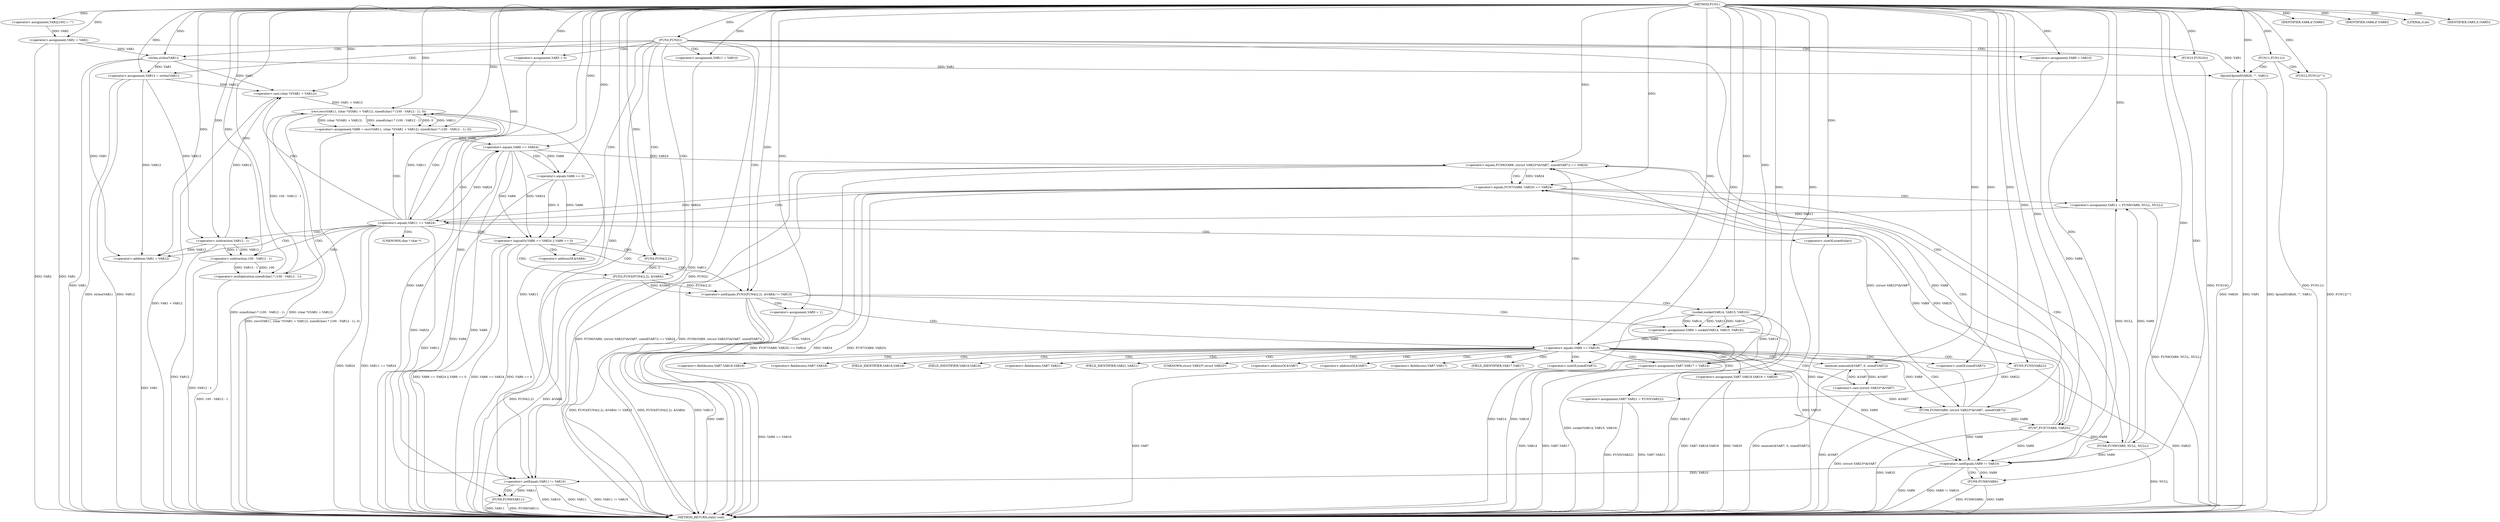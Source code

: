 digraph FUN1 {  
"1000100" [label = "(METHOD,FUN1)" ]
"1000284" [label = "(METHOD_RETURN,static void)" ]
"1000104" [label = "(<operator>.assignment,VAR2[100] = \"\")" ]
"1000107" [label = "(<operator>.assignment,VAR1 = VAR2)" ]
"1000111" [label = "(FUN2,FUN2())" ]
"1000116" [label = "(<operator>.assignment,VAR5 = 0)" ]
"1000123" [label = "(<operator>.assignment,VAR9 = VAR10)" ]
"1000127" [label = "(<operator>.assignment,VAR11 = VAR10)" ]
"1000131" [label = "(<operator>.assignment,VAR12 = strlen(VAR1))" ]
"1000133" [label = "(strlen,strlen(VAR1))" ]
"1000138" [label = "(<operator>.notEquals,FUN3(FUN4(2,2), &VAR4) != VAR13)" ]
"1000139" [label = "(FUN3,FUN3(FUN4(2,2), &VAR4))" ]
"1000140" [label = "(FUN4,FUN4(2,2))" ]
"1000148" [label = "(<operator>.assignment,VAR5 = 1)" ]
"1000151" [label = "(<operator>.assignment,VAR9 = socket(VAR14, VAR15, VAR16))" ]
"1000153" [label = "(socket,socket(VAR14, VAR15, VAR16))" ]
"1000158" [label = "(<operator>.equals,VAR9 == VAR10)" ]
"1000163" [label = "(memset,memset(&VAR7, 0, sizeof(VAR7)))" ]
"1000167" [label = "(<operator>.sizeOf,sizeof(VAR7))" ]
"1000169" [label = "(<operator>.assignment,VAR7.VAR17 = VAR14)" ]
"1000174" [label = "(<operator>.assignment,VAR7.VAR18.VAR19 = VAR20)" ]
"1000181" [label = "(<operator>.assignment,VAR7.VAR21 = FUN5(VAR22))" ]
"1000185" [label = "(FUN5,FUN5(VAR22))" ]
"1000188" [label = "(<operator>.equals,FUN6(VAR9, (struct VAR23*)&VAR7, sizeof(VAR7)) == VAR24)" ]
"1000189" [label = "(FUN6,FUN6(VAR9, (struct VAR23*)&VAR7, sizeof(VAR7)))" ]
"1000191" [label = "(<operator>.cast,(struct VAR23*)&VAR7)" ]
"1000195" [label = "(<operator>.sizeOf,sizeof(VAR7))" ]
"1000201" [label = "(<operator>.equals,FUN7(VAR9, VAR25) == VAR24)" ]
"1000202" [label = "(FUN7,FUN7(VAR9, VAR25))" ]
"1000208" [label = "(<operator>.assignment,VAR11 = FUN8(VAR9, NULL, NULL))" ]
"1000210" [label = "(FUN8,FUN8(VAR9, NULL, NULL))" ]
"1000215" [label = "(<operator>.equals,VAR11 == VAR24)" ]
"1000220" [label = "(<operator>.assignment,VAR6 = recv(VAR11, (char *)(VAR1 + VAR12), sizeof(char) * (100 - VAR12 - 1), 0))" ]
"1000222" [label = "(recv,recv(VAR11, (char *)(VAR1 + VAR12), sizeof(char) * (100 - VAR12 - 1), 0))" ]
"1000224" [label = "(<operator>.cast,(char *)(VAR1 + VAR12))" ]
"1000226" [label = "(<operator>.addition,VAR1 + VAR12)" ]
"1000229" [label = "(<operator>.multiplication,sizeof(char) * (100 - VAR12 - 1))" ]
"1000230" [label = "(<operator>.sizeOf,sizeof(char))" ]
"1000232" [label = "(<operator>.subtraction,100 - VAR12 - 1)" ]
"1000234" [label = "(<operator>.subtraction,VAR12 - 1)" ]
"1000239" [label = "(<operator>.logicalOr,VAR6 == VAR24 || VAR6 == 0)" ]
"1000240" [label = "(<operator>.equals,VAR6 == VAR24)" ]
"1000243" [label = "(<operator>.equals,VAR6 == 0)" ]
"1000249" [label = "(IDENTIFIER,VAR8,if (VAR8))" ]
"1000252" [label = "(IDENTIFIER,VAR8,if (VAR8))" ]
"1000254" [label = "(LITERAL,0,do)" ]
"1000256" [label = "(<operator>.notEquals,VAR9 != VAR10)" ]
"1000260" [label = "(FUN9,FUN9(VAR9))" ]
"1000263" [label = "(<operator>.notEquals,VAR11 != VAR10)" ]
"1000267" [label = "(FUN9,FUN9(VAR11))" ]
"1000270" [label = "(IDENTIFIER,VAR5,if (VAR5))" ]
"1000272" [label = "(FUN10,FUN10())" ]
"1000274" [label = "(FUN11,FUN11())" ]
"1000276" [label = "(FUN12,FUN12(\"\"))" ]
"1000280" [label = "(fprintf,fprintf(VAR26, \"\", VAR1))" ]
"1000143" [label = "(<operator>.addressOf,&VAR4)" ]
"1000164" [label = "(<operator>.addressOf,&VAR7)" ]
"1000170" [label = "(<operator>.fieldAccess,VAR7.VAR17)" ]
"1000172" [label = "(FIELD_IDENTIFIER,VAR17,VAR17)" ]
"1000175" [label = "(<operator>.fieldAccess,VAR7.VAR18.VAR19)" ]
"1000176" [label = "(<operator>.fieldAccess,VAR7.VAR18)" ]
"1000178" [label = "(FIELD_IDENTIFIER,VAR18,VAR18)" ]
"1000179" [label = "(FIELD_IDENTIFIER,VAR19,VAR19)" ]
"1000182" [label = "(<operator>.fieldAccess,VAR7.VAR21)" ]
"1000184" [label = "(FIELD_IDENTIFIER,VAR21,VAR21)" ]
"1000192" [label = "(UNKNOWN,struct VAR23*,struct VAR23*)" ]
"1000193" [label = "(<operator>.addressOf,&VAR7)" ]
"1000225" [label = "(UNKNOWN,char *,char *)" ]
  "1000107" -> "1000284"  [ label = "DDG: VAR1"] 
  "1000181" -> "1000284"  [ label = "DDG: FUN5(VAR22)"] 
  "1000224" -> "1000284"  [ label = "DDG: VAR1 + VAR12"] 
  "1000230" -> "1000284"  [ label = "DDG: char"] 
  "1000181" -> "1000284"  [ label = "DDG: VAR7.VAR21"] 
  "1000188" -> "1000284"  [ label = "DDG: FUN6(VAR9, (struct VAR23*)&VAR7, sizeof(VAR7)) == VAR24"] 
  "1000116" -> "1000284"  [ label = "DDG: VAR5"] 
  "1000260" -> "1000284"  [ label = "DDG: FUN9(VAR9)"] 
  "1000185" -> "1000284"  [ label = "DDG: VAR22"] 
  "1000201" -> "1000284"  [ label = "DDG: FUN7(VAR9, VAR25) == VAR24"] 
  "1000226" -> "1000284"  [ label = "DDG: VAR1"] 
  "1000208" -> "1000284"  [ label = "DDG: FUN8(VAR9, NULL, NULL)"] 
  "1000239" -> "1000284"  [ label = "DDG: VAR6 == VAR24 || VAR6 == 0"] 
  "1000234" -> "1000284"  [ label = "DDG: VAR12"] 
  "1000280" -> "1000284"  [ label = "DDG: fprintf(VAR26, \"\", VAR1)"] 
  "1000239" -> "1000284"  [ label = "DDG: VAR6 == VAR24"] 
  "1000215" -> "1000284"  [ label = "DDG: VAR24"] 
  "1000188" -> "1000284"  [ label = "DDG: FUN6(VAR9, (struct VAR23*)&VAR7, sizeof(VAR7))"] 
  "1000131" -> "1000284"  [ label = "DDG: VAR12"] 
  "1000138" -> "1000284"  [ label = "DDG: FUN3(FUN4(2,2), &VAR4)"] 
  "1000139" -> "1000284"  [ label = "DDG: FUN4(2,2)"] 
  "1000263" -> "1000284"  [ label = "DDG: VAR10"] 
  "1000267" -> "1000284"  [ label = "DDG: VAR11"] 
  "1000222" -> "1000284"  [ label = "DDG: sizeof(char) * (100 - VAR12 - 1)"] 
  "1000153" -> "1000284"  [ label = "DDG: VAR15"] 
  "1000158" -> "1000284"  [ label = "DDG: VAR9 == VAR10"] 
  "1000267" -> "1000284"  [ label = "DDG: FUN9(VAR11)"] 
  "1000133" -> "1000284"  [ label = "DDG: VAR1"] 
  "1000189" -> "1000284"  [ label = "DDG: (struct VAR23*)&VAR7"] 
  "1000263" -> "1000284"  [ label = "DDG: VAR11"] 
  "1000274" -> "1000284"  [ label = "DDG: FUN11()"] 
  "1000263" -> "1000284"  [ label = "DDG: VAR11 != VAR10"] 
  "1000174" -> "1000284"  [ label = "DDG: VAR20"] 
  "1000220" -> "1000284"  [ label = "DDG: recv(VAR11, (char *)(VAR1 + VAR12), sizeof(char) * (100 - VAR12 - 1), 0)"] 
  "1000148" -> "1000284"  [ label = "DDG: VAR5"] 
  "1000151" -> "1000284"  [ label = "DDG: socket(VAR14, VAR15, VAR16)"] 
  "1000276" -> "1000284"  [ label = "DDG: FUN12(\"\")"] 
  "1000131" -> "1000284"  [ label = "DDG: strlen(VAR1)"] 
  "1000210" -> "1000284"  [ label = "DDG: NULL"] 
  "1000153" -> "1000284"  [ label = "DDG: VAR14"] 
  "1000188" -> "1000284"  [ label = "DDG: VAR24"] 
  "1000229" -> "1000284"  [ label = "DDG: 100 - VAR12 - 1"] 
  "1000191" -> "1000284"  [ label = "DDG: &VAR7"] 
  "1000280" -> "1000284"  [ label = "DDG: VAR26"] 
  "1000169" -> "1000284"  [ label = "DDG: VAR14"] 
  "1000232" -> "1000284"  [ label = "DDG: VAR12 - 1"] 
  "1000240" -> "1000284"  [ label = "DDG: VAR24"] 
  "1000138" -> "1000284"  [ label = "DDG: VAR13"] 
  "1000139" -> "1000284"  [ label = "DDG: &VAR4"] 
  "1000215" -> "1000284"  [ label = "DDG: VAR11 == VAR24"] 
  "1000243" -> "1000284"  [ label = "DDG: VAR6"] 
  "1000169" -> "1000284"  [ label = "DDG: VAR7.VAR17"] 
  "1000256" -> "1000284"  [ label = "DDG: VAR9"] 
  "1000260" -> "1000284"  [ label = "DDG: VAR9"] 
  "1000153" -> "1000284"  [ label = "DDG: VAR16"] 
  "1000272" -> "1000284"  [ label = "DDG: FUN10()"] 
  "1000138" -> "1000284"  [ label = "DDG: FUN3(FUN4(2,2), &VAR4) != VAR13"] 
  "1000201" -> "1000284"  [ label = "DDG: VAR24"] 
  "1000256" -> "1000284"  [ label = "DDG: VAR9 != VAR10"] 
  "1000163" -> "1000284"  [ label = "DDG: memset(&VAR7, 0, sizeof(VAR7))"] 
  "1000195" -> "1000284"  [ label = "DDG: VAR7"] 
  "1000280" -> "1000284"  [ label = "DDG: VAR1"] 
  "1000240" -> "1000284"  [ label = "DDG: VAR6"] 
  "1000111" -> "1000284"  [ label = "DDG: FUN2()"] 
  "1000239" -> "1000284"  [ label = "DDG: VAR6 == 0"] 
  "1000174" -> "1000284"  [ label = "DDG: VAR7.VAR18.VAR19"] 
  "1000107" -> "1000284"  [ label = "DDG: VAR2"] 
  "1000222" -> "1000284"  [ label = "DDG: (char *)(VAR1 + VAR12)"] 
  "1000202" -> "1000284"  [ label = "DDG: VAR25"] 
  "1000201" -> "1000284"  [ label = "DDG: FUN7(VAR9, VAR25)"] 
  "1000100" -> "1000104"  [ label = "DDG: "] 
  "1000104" -> "1000107"  [ label = "DDG: VAR2"] 
  "1000100" -> "1000107"  [ label = "DDG: "] 
  "1000100" -> "1000111"  [ label = "DDG: "] 
  "1000100" -> "1000116"  [ label = "DDG: "] 
  "1000100" -> "1000123"  [ label = "DDG: "] 
  "1000100" -> "1000127"  [ label = "DDG: "] 
  "1000133" -> "1000131"  [ label = "DDG: VAR1"] 
  "1000100" -> "1000131"  [ label = "DDG: "] 
  "1000107" -> "1000133"  [ label = "DDG: VAR1"] 
  "1000100" -> "1000133"  [ label = "DDG: "] 
  "1000139" -> "1000138"  [ label = "DDG: FUN4(2,2)"] 
  "1000139" -> "1000138"  [ label = "DDG: &VAR4"] 
  "1000140" -> "1000139"  [ label = "DDG: 2"] 
  "1000100" -> "1000140"  [ label = "DDG: "] 
  "1000100" -> "1000138"  [ label = "DDG: "] 
  "1000100" -> "1000148"  [ label = "DDG: "] 
  "1000153" -> "1000151"  [ label = "DDG: VAR14"] 
  "1000153" -> "1000151"  [ label = "DDG: VAR15"] 
  "1000153" -> "1000151"  [ label = "DDG: VAR16"] 
  "1000100" -> "1000151"  [ label = "DDG: "] 
  "1000100" -> "1000153"  [ label = "DDG: "] 
  "1000151" -> "1000158"  [ label = "DDG: VAR9"] 
  "1000100" -> "1000158"  [ label = "DDG: "] 
  "1000191" -> "1000163"  [ label = "DDG: &VAR7"] 
  "1000100" -> "1000163"  [ label = "DDG: "] 
  "1000100" -> "1000167"  [ label = "DDG: "] 
  "1000153" -> "1000169"  [ label = "DDG: VAR14"] 
  "1000100" -> "1000169"  [ label = "DDG: "] 
  "1000100" -> "1000174"  [ label = "DDG: "] 
  "1000185" -> "1000181"  [ label = "DDG: VAR22"] 
  "1000100" -> "1000185"  [ label = "DDG: "] 
  "1000189" -> "1000188"  [ label = "DDG: VAR9"] 
  "1000189" -> "1000188"  [ label = "DDG: (struct VAR23*)&VAR7"] 
  "1000158" -> "1000189"  [ label = "DDG: VAR9"] 
  "1000100" -> "1000189"  [ label = "DDG: "] 
  "1000191" -> "1000189"  [ label = "DDG: &VAR7"] 
  "1000163" -> "1000191"  [ label = "DDG: &VAR7"] 
  "1000100" -> "1000195"  [ label = "DDG: "] 
  "1000240" -> "1000188"  [ label = "DDG: VAR24"] 
  "1000100" -> "1000188"  [ label = "DDG: "] 
  "1000202" -> "1000201"  [ label = "DDG: VAR9"] 
  "1000202" -> "1000201"  [ label = "DDG: VAR25"] 
  "1000189" -> "1000202"  [ label = "DDG: VAR9"] 
  "1000100" -> "1000202"  [ label = "DDG: "] 
  "1000188" -> "1000201"  [ label = "DDG: VAR24"] 
  "1000100" -> "1000201"  [ label = "DDG: "] 
  "1000210" -> "1000208"  [ label = "DDG: VAR9"] 
  "1000210" -> "1000208"  [ label = "DDG: NULL"] 
  "1000100" -> "1000208"  [ label = "DDG: "] 
  "1000202" -> "1000210"  [ label = "DDG: VAR9"] 
  "1000100" -> "1000210"  [ label = "DDG: "] 
  "1000208" -> "1000215"  [ label = "DDG: VAR11"] 
  "1000100" -> "1000215"  [ label = "DDG: "] 
  "1000201" -> "1000215"  [ label = "DDG: VAR24"] 
  "1000222" -> "1000220"  [ label = "DDG: VAR11"] 
  "1000222" -> "1000220"  [ label = "DDG: (char *)(VAR1 + VAR12)"] 
  "1000222" -> "1000220"  [ label = "DDG: sizeof(char) * (100 - VAR12 - 1)"] 
  "1000222" -> "1000220"  [ label = "DDG: 0"] 
  "1000100" -> "1000220"  [ label = "DDG: "] 
  "1000215" -> "1000222"  [ label = "DDG: VAR11"] 
  "1000100" -> "1000222"  [ label = "DDG: "] 
  "1000224" -> "1000222"  [ label = "DDG: VAR1 + VAR12"] 
  "1000133" -> "1000224"  [ label = "DDG: VAR1"] 
  "1000100" -> "1000224"  [ label = "DDG: "] 
  "1000234" -> "1000224"  [ label = "DDG: VAR12"] 
  "1000131" -> "1000224"  [ label = "DDG: VAR12"] 
  "1000133" -> "1000226"  [ label = "DDG: VAR1"] 
  "1000100" -> "1000226"  [ label = "DDG: "] 
  "1000234" -> "1000226"  [ label = "DDG: VAR12"] 
  "1000131" -> "1000226"  [ label = "DDG: VAR12"] 
  "1000229" -> "1000222"  [ label = "DDG: 100 - VAR12 - 1"] 
  "1000100" -> "1000229"  [ label = "DDG: "] 
  "1000100" -> "1000230"  [ label = "DDG: "] 
  "1000232" -> "1000229"  [ label = "DDG: 100"] 
  "1000232" -> "1000229"  [ label = "DDG: VAR12 - 1"] 
  "1000100" -> "1000232"  [ label = "DDG: "] 
  "1000234" -> "1000232"  [ label = "DDG: VAR12"] 
  "1000234" -> "1000232"  [ label = "DDG: 1"] 
  "1000100" -> "1000234"  [ label = "DDG: "] 
  "1000131" -> "1000234"  [ label = "DDG: VAR12"] 
  "1000240" -> "1000239"  [ label = "DDG: VAR6"] 
  "1000240" -> "1000239"  [ label = "DDG: VAR24"] 
  "1000220" -> "1000240"  [ label = "DDG: VAR6"] 
  "1000100" -> "1000240"  [ label = "DDG: "] 
  "1000215" -> "1000240"  [ label = "DDG: VAR24"] 
  "1000243" -> "1000239"  [ label = "DDG: VAR6"] 
  "1000243" -> "1000239"  [ label = "DDG: 0"] 
  "1000240" -> "1000243"  [ label = "DDG: VAR6"] 
  "1000100" -> "1000243"  [ label = "DDG: "] 
  "1000100" -> "1000249"  [ label = "DDG: "] 
  "1000100" -> "1000252"  [ label = "DDG: "] 
  "1000100" -> "1000254"  [ label = "DDG: "] 
  "1000158" -> "1000256"  [ label = "DDG: VAR9"] 
  "1000189" -> "1000256"  [ label = "DDG: VAR9"] 
  "1000202" -> "1000256"  [ label = "DDG: VAR9"] 
  "1000210" -> "1000256"  [ label = "DDG: VAR9"] 
  "1000123" -> "1000256"  [ label = "DDG: VAR9"] 
  "1000100" -> "1000256"  [ label = "DDG: "] 
  "1000158" -> "1000256"  [ label = "DDG: VAR10"] 
  "1000256" -> "1000260"  [ label = "DDG: VAR9"] 
  "1000100" -> "1000260"  [ label = "DDG: "] 
  "1000222" -> "1000263"  [ label = "DDG: VAR11"] 
  "1000215" -> "1000263"  [ label = "DDG: VAR11"] 
  "1000127" -> "1000263"  [ label = "DDG: VAR11"] 
  "1000100" -> "1000263"  [ label = "DDG: "] 
  "1000256" -> "1000263"  [ label = "DDG: VAR10"] 
  "1000263" -> "1000267"  [ label = "DDG: VAR11"] 
  "1000100" -> "1000267"  [ label = "DDG: "] 
  "1000100" -> "1000270"  [ label = "DDG: "] 
  "1000100" -> "1000272"  [ label = "DDG: "] 
  "1000100" -> "1000274"  [ label = "DDG: "] 
  "1000100" -> "1000276"  [ label = "DDG: "] 
  "1000100" -> "1000280"  [ label = "DDG: "] 
  "1000107" -> "1000280"  [ label = "DDG: VAR1"] 
  "1000133" -> "1000280"  [ label = "DDG: VAR1"] 
  "1000111" -> "1000127"  [ label = "CDG: "] 
  "1000111" -> "1000139"  [ label = "CDG: "] 
  "1000111" -> "1000133"  [ label = "CDG: "] 
  "1000111" -> "1000116"  [ label = "CDG: "] 
  "1000111" -> "1000123"  [ label = "CDG: "] 
  "1000111" -> "1000138"  [ label = "CDG: "] 
  "1000111" -> "1000263"  [ label = "CDG: "] 
  "1000111" -> "1000131"  [ label = "CDG: "] 
  "1000111" -> "1000143"  [ label = "CDG: "] 
  "1000111" -> "1000256"  [ label = "CDG: "] 
  "1000111" -> "1000140"  [ label = "CDG: "] 
  "1000111" -> "1000272"  [ label = "CDG: "] 
  "1000138" -> "1000148"  [ label = "CDG: "] 
  "1000138" -> "1000151"  [ label = "CDG: "] 
  "1000138" -> "1000153"  [ label = "CDG: "] 
  "1000138" -> "1000158"  [ label = "CDG: "] 
  "1000158" -> "1000164"  [ label = "CDG: "] 
  "1000158" -> "1000174"  [ label = "CDG: "] 
  "1000158" -> "1000191"  [ label = "CDG: "] 
  "1000158" -> "1000182"  [ label = "CDG: "] 
  "1000158" -> "1000188"  [ label = "CDG: "] 
  "1000158" -> "1000167"  [ label = "CDG: "] 
  "1000158" -> "1000175"  [ label = "CDG: "] 
  "1000158" -> "1000179"  [ label = "CDG: "] 
  "1000158" -> "1000192"  [ label = "CDG: "] 
  "1000158" -> "1000176"  [ label = "CDG: "] 
  "1000158" -> "1000185"  [ label = "CDG: "] 
  "1000158" -> "1000195"  [ label = "CDG: "] 
  "1000158" -> "1000172"  [ label = "CDG: "] 
  "1000158" -> "1000189"  [ label = "CDG: "] 
  "1000158" -> "1000169"  [ label = "CDG: "] 
  "1000158" -> "1000163"  [ label = "CDG: "] 
  "1000158" -> "1000178"  [ label = "CDG: "] 
  "1000158" -> "1000170"  [ label = "CDG: "] 
  "1000158" -> "1000193"  [ label = "CDG: "] 
  "1000158" -> "1000184"  [ label = "CDG: "] 
  "1000158" -> "1000181"  [ label = "CDG: "] 
  "1000188" -> "1000201"  [ label = "CDG: "] 
  "1000188" -> "1000202"  [ label = "CDG: "] 
  "1000201" -> "1000208"  [ label = "CDG: "] 
  "1000201" -> "1000210"  [ label = "CDG: "] 
  "1000201" -> "1000215"  [ label = "CDG: "] 
  "1000215" -> "1000222"  [ label = "CDG: "] 
  "1000215" -> "1000220"  [ label = "CDG: "] 
  "1000215" -> "1000224"  [ label = "CDG: "] 
  "1000215" -> "1000240"  [ label = "CDG: "] 
  "1000215" -> "1000226"  [ label = "CDG: "] 
  "1000215" -> "1000232"  [ label = "CDG: "] 
  "1000215" -> "1000239"  [ label = "CDG: "] 
  "1000215" -> "1000229"  [ label = "CDG: "] 
  "1000215" -> "1000230"  [ label = "CDG: "] 
  "1000215" -> "1000234"  [ label = "CDG: "] 
  "1000215" -> "1000225"  [ label = "CDG: "] 
  "1000239" -> "1000139"  [ label = "CDG: "] 
  "1000239" -> "1000138"  [ label = "CDG: "] 
  "1000239" -> "1000143"  [ label = "CDG: "] 
  "1000239" -> "1000140"  [ label = "CDG: "] 
  "1000240" -> "1000243"  [ label = "CDG: "] 
  "1000256" -> "1000260"  [ label = "CDG: "] 
  "1000263" -> "1000267"  [ label = "CDG: "] 
  "1000274" -> "1000276"  [ label = "CDG: "] 
  "1000274" -> "1000280"  [ label = "CDG: "] 
}
